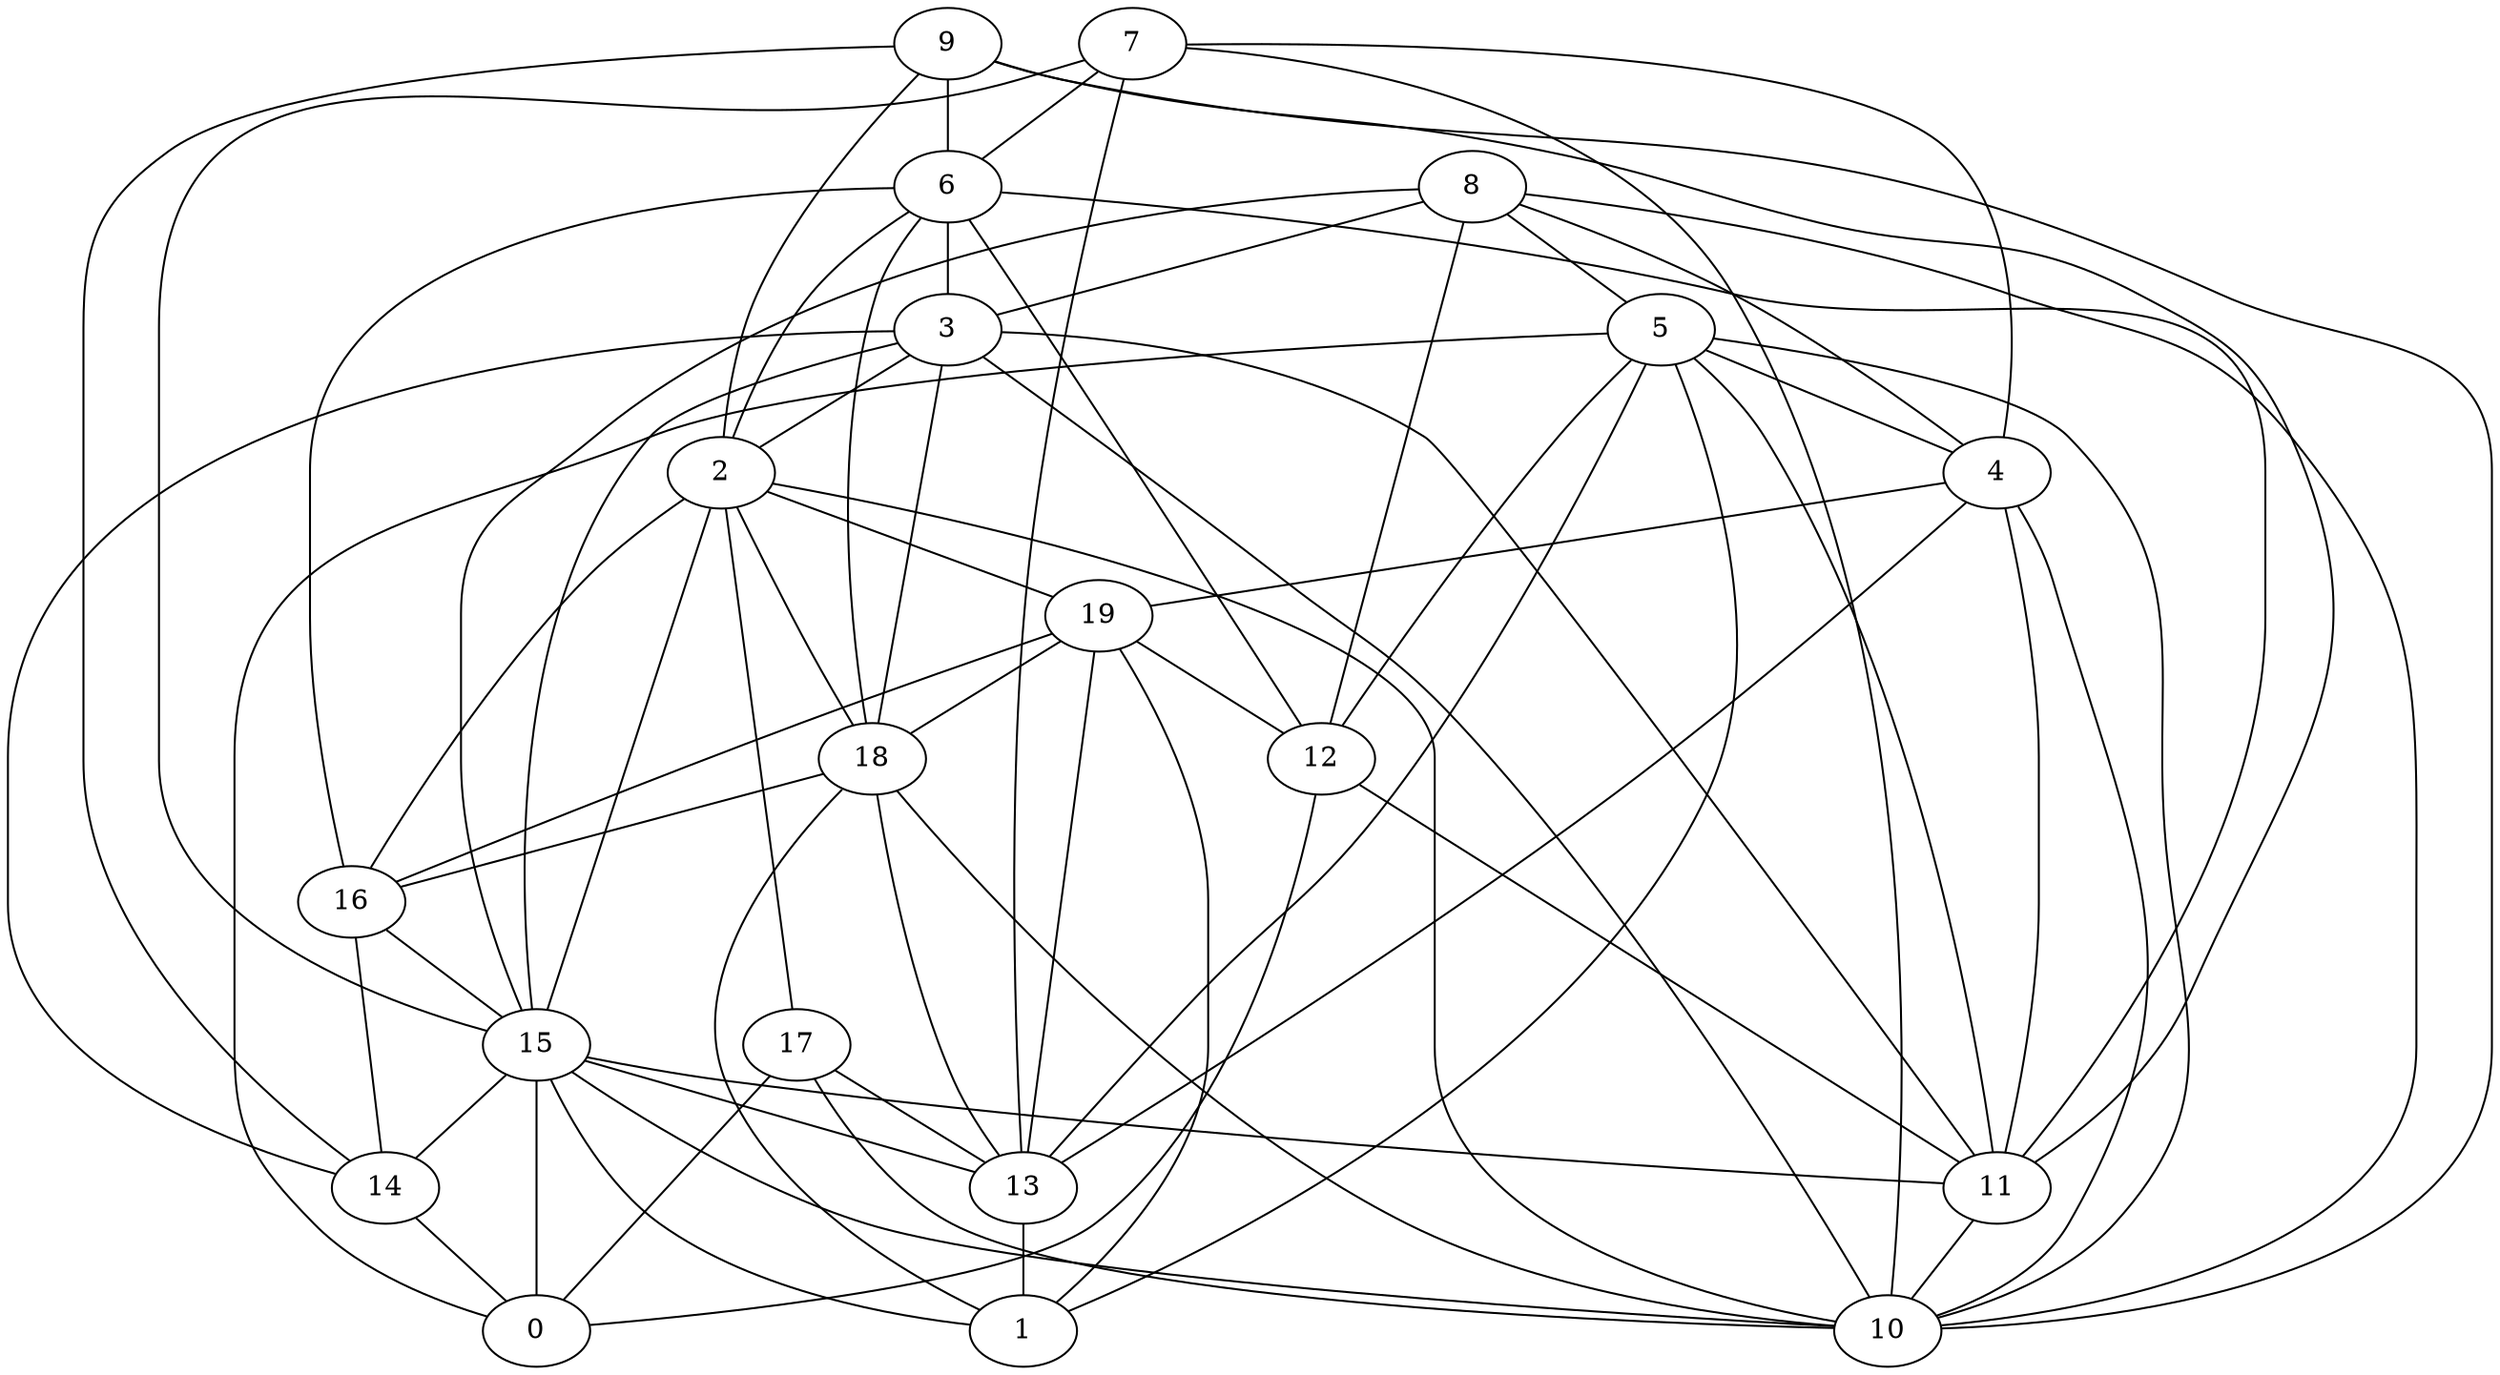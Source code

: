 digraph GG_graph {

subgraph G_graph {
edge [color = black]
"19" -> "12" [dir = none]
"19" -> "13" [dir = none]
"19" -> "18" [dir = none]
"6" -> "3" [dir = none]
"6" -> "2" [dir = none]
"2" -> "16" [dir = none]
"2" -> "19" [dir = none]
"2" -> "18" [dir = none]
"2" -> "15" [dir = none]
"2" -> "10" [dir = none]
"4" -> "11" [dir = none]
"4" -> "19" [dir = none]
"8" -> "15" [dir = none]
"8" -> "10" [dir = none]
"8" -> "4" [dir = none]
"3" -> "2" [dir = none]
"3" -> "18" [dir = none]
"16" -> "15" [dir = none]
"14" -> "0" [dir = none]
"9" -> "2" [dir = none]
"9" -> "6" [dir = none]
"9" -> "14" [dir = none]
"5" -> "4" [dir = none]
"5" -> "13" [dir = none]
"5" -> "12" [dir = none]
"11" -> "10" [dir = none]
"18" -> "13" [dir = none]
"18" -> "16" [dir = none]
"18" -> "1" [dir = none]
"17" -> "10" [dir = none]
"17" -> "13" [dir = none]
"7" -> "10" [dir = none]
"7" -> "15" [dir = none]
"7" -> "13" [dir = none]
"13" -> "1" [dir = none]
"15" -> "14" [dir = none]
"15" -> "1" [dir = none]
"15" -> "0" [dir = none]
"18" -> "10" [dir = none]
"5" -> "10" [dir = none]
"7" -> "6" [dir = none]
"6" -> "16" [dir = none]
"6" -> "11" [dir = none]
"4" -> "13" [dir = none]
"16" -> "14" [dir = none]
"3" -> "15" [dir = none]
"3" -> "11" [dir = none]
"8" -> "3" [dir = none]
"5" -> "11" [dir = none]
"15" -> "10" [dir = none]
"7" -> "4" [dir = none]
"2" -> "17" [dir = none]
"12" -> "0" [dir = none]
"19" -> "16" [dir = none]
"6" -> "12" [dir = none]
"15" -> "13" [dir = none]
"6" -> "18" [dir = none]
"5" -> "0" [dir = none]
"17" -> "0" [dir = none]
"3" -> "14" [dir = none]
"4" -> "10" [dir = none]
"15" -> "11" [dir = none]
"9" -> "11" [dir = none]
"12" -> "11" [dir = none]
"8" -> "5" [dir = none]
"9" -> "10" [dir = none]
"8" -> "12" [dir = none]
"5" -> "1" [dir = none]
"3" -> "10" [dir = none]
"19" -> "1" [dir = none]
}

}
